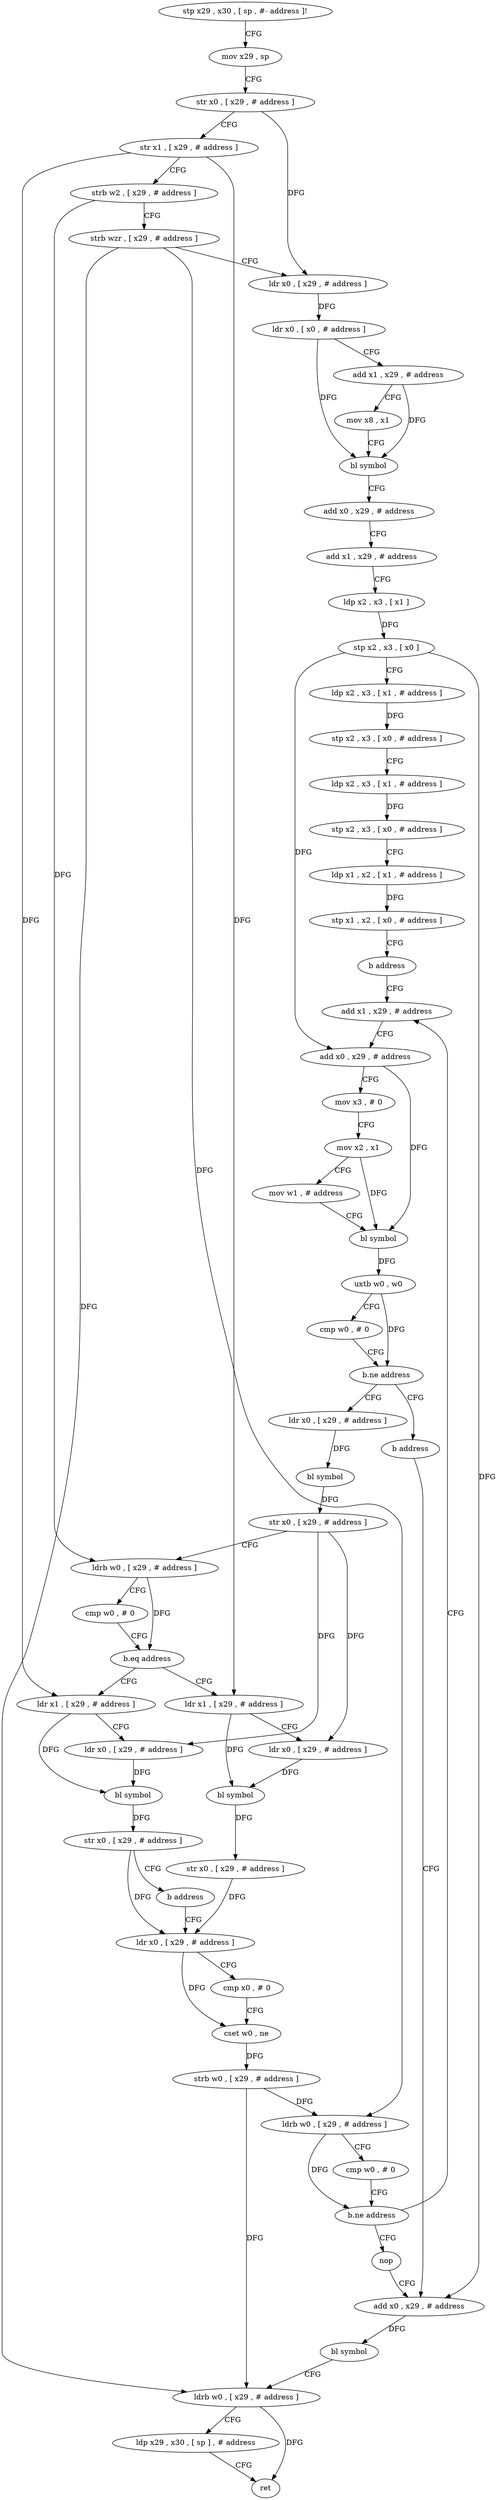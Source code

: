 digraph "func" {
"93900" [label = "stp x29 , x30 , [ sp , #- address ]!" ]
"93904" [label = "mov x29 , sp" ]
"93908" [label = "str x0 , [ x29 , # address ]" ]
"93912" [label = "str x1 , [ x29 , # address ]" ]
"93916" [label = "strb w2 , [ x29 , # address ]" ]
"93920" [label = "strb wzr , [ x29 , # address ]" ]
"93924" [label = "ldr x0 , [ x29 , # address ]" ]
"93928" [label = "ldr x0 , [ x0 , # address ]" ]
"93932" [label = "add x1 , x29 , # address" ]
"93936" [label = "mov x8 , x1" ]
"93940" [label = "bl symbol" ]
"93944" [label = "add x0 , x29 , # address" ]
"93948" [label = "add x1 , x29 , # address" ]
"93952" [label = "ldp x2 , x3 , [ x1 ]" ]
"93956" [label = "stp x2 , x3 , [ x0 ]" ]
"93960" [label = "ldp x2 , x3 , [ x1 , # address ]" ]
"93964" [label = "stp x2 , x3 , [ x0 , # address ]" ]
"93968" [label = "ldp x2 , x3 , [ x1 , # address ]" ]
"93972" [label = "stp x2 , x3 , [ x0 , # address ]" ]
"93976" [label = "ldp x1 , x2 , [ x1 , # address ]" ]
"93980" [label = "stp x1 , x2 , [ x0 , # address ]" ]
"93984" [label = "b address" ]
"94076" [label = "add x1 , x29 , # address" ]
"94080" [label = "add x0 , x29 , # address" ]
"94084" [label = "mov x3 , # 0" ]
"94088" [label = "mov x2 , x1" ]
"94092" [label = "mov w1 , # address" ]
"94096" [label = "bl symbol" ]
"94100" [label = "uxtb w0 , w0" ]
"94104" [label = "cmp w0 , # 0" ]
"94108" [label = "b.ne address" ]
"93988" [label = "ldr x0 , [ x29 , # address ]" ]
"94112" [label = "b address" ]
"93992" [label = "bl symbol" ]
"93996" [label = "str x0 , [ x29 , # address ]" ]
"94000" [label = "ldrb w0 , [ x29 , # address ]" ]
"94004" [label = "cmp w0 , # 0" ]
"94008" [label = "b.eq address" ]
"94032" [label = "ldr x1 , [ x29 , # address ]" ]
"94012" [label = "ldr x1 , [ x29 , # address ]" ]
"94120" [label = "add x0 , x29 , # address" ]
"94036" [label = "ldr x0 , [ x29 , # address ]" ]
"94040" [label = "bl symbol" ]
"94044" [label = "str x0 , [ x29 , # address ]" ]
"94048" [label = "ldr x0 , [ x29 , # address ]" ]
"94016" [label = "ldr x0 , [ x29 , # address ]" ]
"94020" [label = "bl symbol" ]
"94024" [label = "str x0 , [ x29 , # address ]" ]
"94028" [label = "b address" ]
"94124" [label = "bl symbol" ]
"94128" [label = "ldrb w0 , [ x29 , # address ]" ]
"94132" [label = "ldp x29 , x30 , [ sp ] , # address" ]
"94136" [label = "ret" ]
"94116" [label = "nop" ]
"94052" [label = "cmp x0 , # 0" ]
"94056" [label = "cset w0 , ne" ]
"94060" [label = "strb w0 , [ x29 , # address ]" ]
"94064" [label = "ldrb w0 , [ x29 , # address ]" ]
"94068" [label = "cmp w0 , # 0" ]
"94072" [label = "b.ne address" ]
"93900" -> "93904" [ label = "CFG" ]
"93904" -> "93908" [ label = "CFG" ]
"93908" -> "93912" [ label = "CFG" ]
"93908" -> "93924" [ label = "DFG" ]
"93912" -> "93916" [ label = "CFG" ]
"93912" -> "94032" [ label = "DFG" ]
"93912" -> "94012" [ label = "DFG" ]
"93916" -> "93920" [ label = "CFG" ]
"93916" -> "94000" [ label = "DFG" ]
"93920" -> "93924" [ label = "CFG" ]
"93920" -> "94128" [ label = "DFG" ]
"93920" -> "94064" [ label = "DFG" ]
"93924" -> "93928" [ label = "DFG" ]
"93928" -> "93932" [ label = "CFG" ]
"93928" -> "93940" [ label = "DFG" ]
"93932" -> "93936" [ label = "CFG" ]
"93932" -> "93940" [ label = "DFG" ]
"93936" -> "93940" [ label = "CFG" ]
"93940" -> "93944" [ label = "CFG" ]
"93944" -> "93948" [ label = "CFG" ]
"93948" -> "93952" [ label = "CFG" ]
"93952" -> "93956" [ label = "DFG" ]
"93956" -> "93960" [ label = "CFG" ]
"93956" -> "94080" [ label = "DFG" ]
"93956" -> "94120" [ label = "DFG" ]
"93960" -> "93964" [ label = "DFG" ]
"93964" -> "93968" [ label = "CFG" ]
"93968" -> "93972" [ label = "DFG" ]
"93972" -> "93976" [ label = "CFG" ]
"93976" -> "93980" [ label = "DFG" ]
"93980" -> "93984" [ label = "CFG" ]
"93984" -> "94076" [ label = "CFG" ]
"94076" -> "94080" [ label = "CFG" ]
"94080" -> "94084" [ label = "CFG" ]
"94080" -> "94096" [ label = "DFG" ]
"94084" -> "94088" [ label = "CFG" ]
"94088" -> "94092" [ label = "CFG" ]
"94088" -> "94096" [ label = "DFG" ]
"94092" -> "94096" [ label = "CFG" ]
"94096" -> "94100" [ label = "DFG" ]
"94100" -> "94104" [ label = "CFG" ]
"94100" -> "94108" [ label = "DFG" ]
"94104" -> "94108" [ label = "CFG" ]
"94108" -> "93988" [ label = "CFG" ]
"94108" -> "94112" [ label = "CFG" ]
"93988" -> "93992" [ label = "DFG" ]
"94112" -> "94120" [ label = "CFG" ]
"93992" -> "93996" [ label = "DFG" ]
"93996" -> "94000" [ label = "CFG" ]
"93996" -> "94036" [ label = "DFG" ]
"93996" -> "94016" [ label = "DFG" ]
"94000" -> "94004" [ label = "CFG" ]
"94000" -> "94008" [ label = "DFG" ]
"94004" -> "94008" [ label = "CFG" ]
"94008" -> "94032" [ label = "CFG" ]
"94008" -> "94012" [ label = "CFG" ]
"94032" -> "94036" [ label = "CFG" ]
"94032" -> "94040" [ label = "DFG" ]
"94012" -> "94016" [ label = "CFG" ]
"94012" -> "94020" [ label = "DFG" ]
"94120" -> "94124" [ label = "DFG" ]
"94036" -> "94040" [ label = "DFG" ]
"94040" -> "94044" [ label = "DFG" ]
"94044" -> "94048" [ label = "DFG" ]
"94048" -> "94052" [ label = "CFG" ]
"94048" -> "94056" [ label = "DFG" ]
"94016" -> "94020" [ label = "DFG" ]
"94020" -> "94024" [ label = "DFG" ]
"94024" -> "94028" [ label = "CFG" ]
"94024" -> "94048" [ label = "DFG" ]
"94028" -> "94048" [ label = "CFG" ]
"94124" -> "94128" [ label = "CFG" ]
"94128" -> "94132" [ label = "CFG" ]
"94128" -> "94136" [ label = "DFG" ]
"94132" -> "94136" [ label = "CFG" ]
"94116" -> "94120" [ label = "CFG" ]
"94052" -> "94056" [ label = "CFG" ]
"94056" -> "94060" [ label = "DFG" ]
"94060" -> "94064" [ label = "DFG" ]
"94060" -> "94128" [ label = "DFG" ]
"94064" -> "94068" [ label = "CFG" ]
"94064" -> "94072" [ label = "DFG" ]
"94068" -> "94072" [ label = "CFG" ]
"94072" -> "94116" [ label = "CFG" ]
"94072" -> "94076" [ label = "CFG" ]
}
